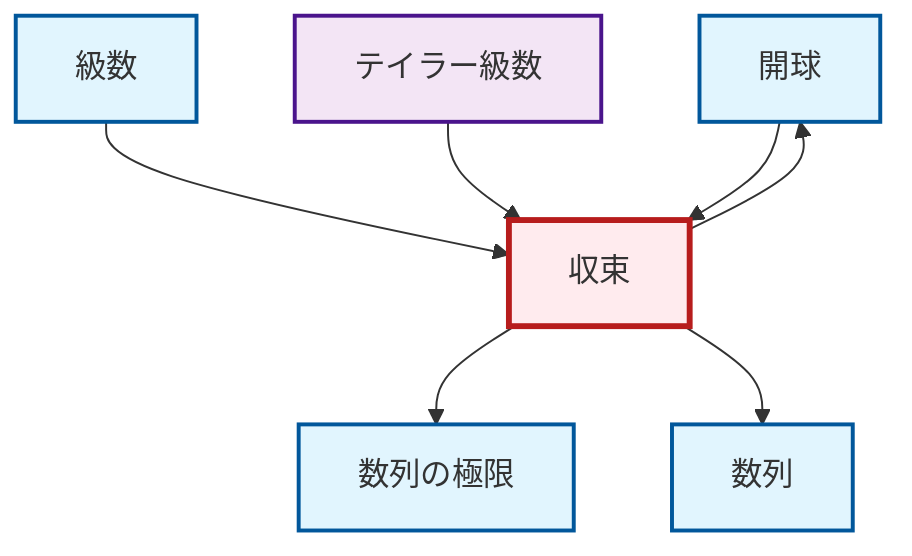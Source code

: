 graph TD
    classDef definition fill:#e1f5fe,stroke:#01579b,stroke-width:2px
    classDef theorem fill:#f3e5f5,stroke:#4a148c,stroke-width:2px
    classDef axiom fill:#fff3e0,stroke:#e65100,stroke-width:2px
    classDef example fill:#e8f5e9,stroke:#1b5e20,stroke-width:2px
    classDef current fill:#ffebee,stroke:#b71c1c,stroke-width:3px
    def-sequence["数列"]:::definition
    def-open-ball["開球"]:::definition
    thm-taylor-series["テイラー級数"]:::theorem
    def-limit["数列の極限"]:::definition
    def-convergence["収束"]:::definition
    def-series["級数"]:::definition
    def-series --> def-convergence
    thm-taylor-series --> def-convergence
    def-convergence --> def-limit
    def-convergence --> def-sequence
    def-convergence --> def-open-ball
    def-open-ball --> def-convergence
    class def-convergence current
